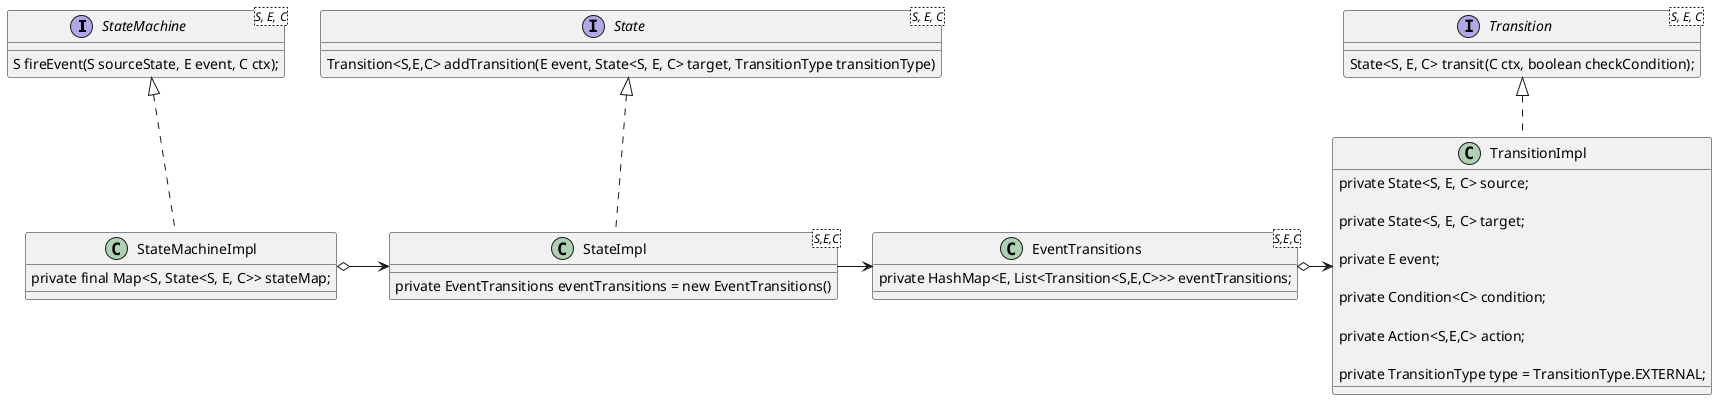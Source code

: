 @startuml
interface StateMachine<S, E, C>{
      S fireEvent(S sourceState, E event, C ctx);
}
class StateMachineImpl implements StateMachine{
    private final Map<S, State<S, E, C>> stateMap;
}

interface State<S, E, C>{
 Transition<S,E,C> addTransition(E event, State<S, E, C> target, TransitionType transitionType)
}
class StateImpl<S,E,C> implements State{
private EventTransitions eventTransitions = new EventTransitions()

}

class EventTransitions<S,E,C>{
private HashMap<E, List<Transition<S,E,C>>> eventTransitions;
}

interface Transition<S, E, C>{
State<S, E, C> transit(C ctx, boolean checkCondition);
}
class TransitionImpl implements Transition{
    private State<S, E, C> source;

    private State<S, E, C> target;

    private E event;

    private Condition<C> condition;

    private Action<S,E,C> action;

    private TransitionType type = TransitionType.EXTERNAL;
}

StateMachineImpl o-> StateImpl
StateImpl -> EventTransitions
EventTransitions o-> TransitionImpl
@enduml